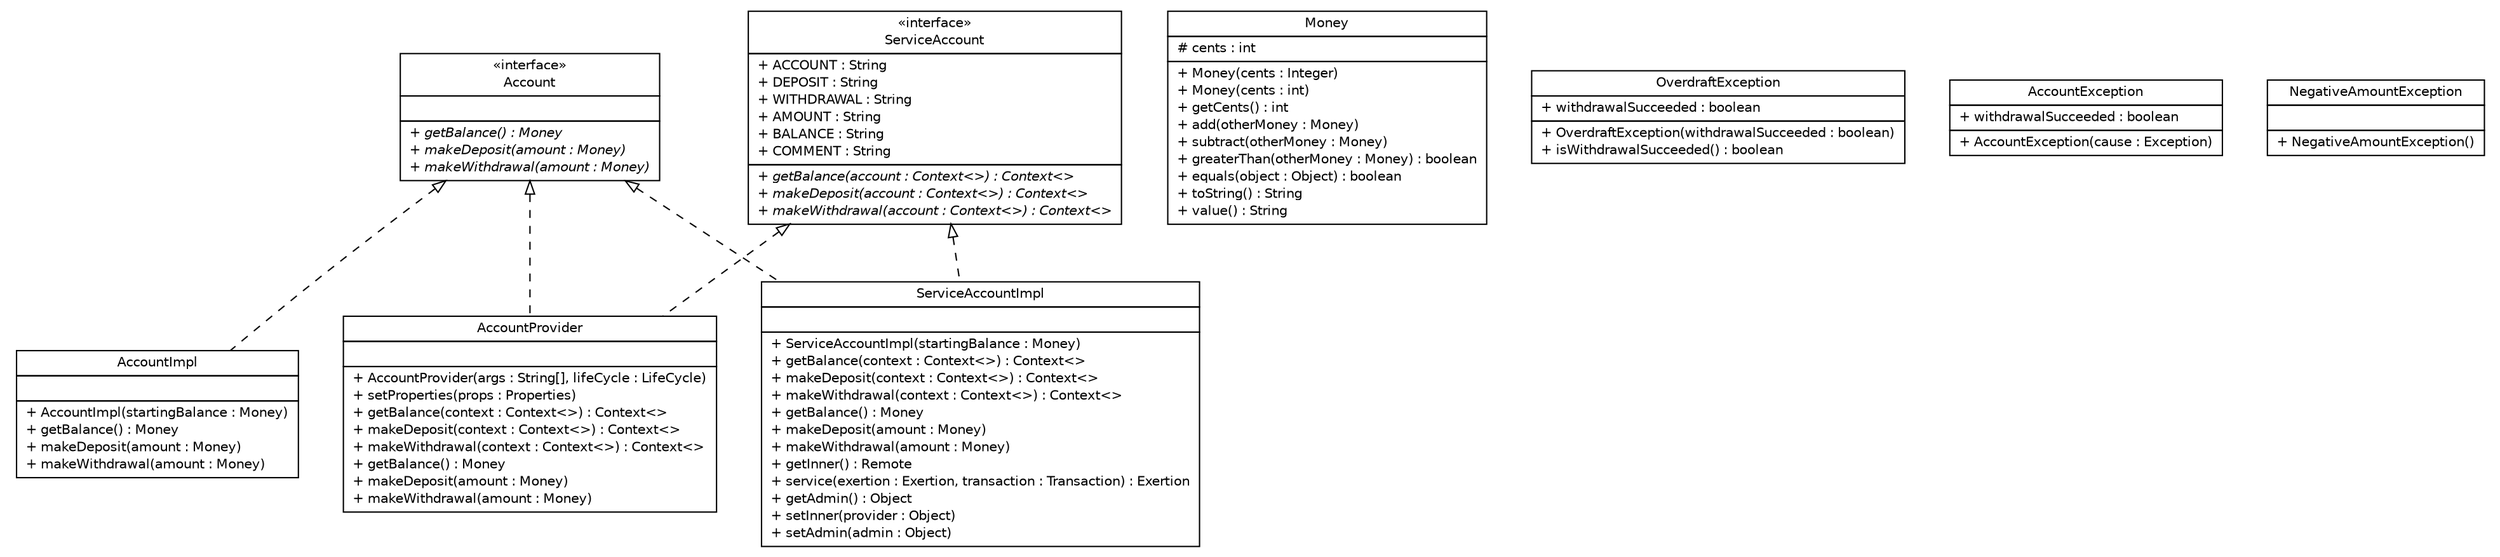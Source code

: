 #!/usr/local/bin/dot
#
# Class diagram 
# Generated by UMLGraph version R5_6 (http://www.umlgraph.org/)
#

digraph G {
	edge [fontname="Helvetica",fontsize=10,labelfontname="Helvetica",labelfontsize=10];
	node [fontname="Helvetica",fontsize=10,shape=plaintext];
	nodesep=0.25;
	ranksep=0.5;
	// sorcer.account.provider.AccountImpl
	c83550 [label=<<table title="sorcer.account.provider.AccountImpl" border="0" cellborder="1" cellspacing="0" cellpadding="2" port="p" href="./AccountImpl.html">
		<tr><td><table border="0" cellspacing="0" cellpadding="1">
<tr><td align="center" balign="center"> AccountImpl </td></tr>
		</table></td></tr>
		<tr><td><table border="0" cellspacing="0" cellpadding="1">
<tr><td align="left" balign="left">  </td></tr>
		</table></td></tr>
		<tr><td><table border="0" cellspacing="0" cellpadding="1">
<tr><td align="left" balign="left"> + AccountImpl(startingBalance : Money) </td></tr>
<tr><td align="left" balign="left"> + getBalance() : Money </td></tr>
<tr><td align="left" balign="left"> + makeDeposit(amount : Money) </td></tr>
<tr><td align="left" balign="left"> + makeWithdrawal(amount : Money) </td></tr>
		</table></td></tr>
		</table>>, URL="./AccountImpl.html", fontname="Helvetica", fontcolor="black", fontsize=10.0];
	// sorcer.account.provider.ServiceAccountImpl
	c83551 [label=<<table title="sorcer.account.provider.ServiceAccountImpl" border="0" cellborder="1" cellspacing="0" cellpadding="2" port="p" href="./ServiceAccountImpl.html">
		<tr><td><table border="0" cellspacing="0" cellpadding="1">
<tr><td align="center" balign="center"> ServiceAccountImpl </td></tr>
		</table></td></tr>
		<tr><td><table border="0" cellspacing="0" cellpadding="1">
<tr><td align="left" balign="left">  </td></tr>
		</table></td></tr>
		<tr><td><table border="0" cellspacing="0" cellpadding="1">
<tr><td align="left" balign="left"> + ServiceAccountImpl(startingBalance : Money) </td></tr>
<tr><td align="left" balign="left"> + getBalance(context : Context&lt;&gt;) : Context&lt;&gt; </td></tr>
<tr><td align="left" balign="left"> + makeDeposit(context : Context&lt;&gt;) : Context&lt;&gt; </td></tr>
<tr><td align="left" balign="left"> + makeWithdrawal(context : Context&lt;&gt;) : Context&lt;&gt; </td></tr>
<tr><td align="left" balign="left"> + getBalance() : Money </td></tr>
<tr><td align="left" balign="left"> + makeDeposit(amount : Money) </td></tr>
<tr><td align="left" balign="left"> + makeWithdrawal(amount : Money) </td></tr>
<tr><td align="left" balign="left"> + getInner() : Remote </td></tr>
<tr><td align="left" balign="left"> + service(exertion : Exertion, transaction : Transaction) : Exertion </td></tr>
<tr><td align="left" balign="left"> + getAdmin() : Object </td></tr>
<tr><td align="left" balign="left"> + setInner(provider : Object) </td></tr>
<tr><td align="left" balign="left"> + setAdmin(admin : Object) </td></tr>
		</table></td></tr>
		</table>>, URL="./ServiceAccountImpl.html", fontname="Helvetica", fontcolor="black", fontsize=10.0];
	// sorcer.account.provider.AccountProvider
	c83552 [label=<<table title="sorcer.account.provider.AccountProvider" border="0" cellborder="1" cellspacing="0" cellpadding="2" port="p" href="./AccountProvider.html">
		<tr><td><table border="0" cellspacing="0" cellpadding="1">
<tr><td align="center" balign="center"> AccountProvider </td></tr>
		</table></td></tr>
		<tr><td><table border="0" cellspacing="0" cellpadding="1">
<tr><td align="left" balign="left">  </td></tr>
		</table></td></tr>
		<tr><td><table border="0" cellspacing="0" cellpadding="1">
<tr><td align="left" balign="left"> + AccountProvider(args : String[], lifeCycle : LifeCycle) </td></tr>
<tr><td align="left" balign="left"> + setProperties(props : Properties) </td></tr>
<tr><td align="left" balign="left"> + getBalance(context : Context&lt;&gt;) : Context&lt;&gt; </td></tr>
<tr><td align="left" balign="left"> + makeDeposit(context : Context&lt;&gt;) : Context&lt;&gt; </td></tr>
<tr><td align="left" balign="left"> + makeWithdrawal(context : Context&lt;&gt;) : Context&lt;&gt; </td></tr>
<tr><td align="left" balign="left"> + getBalance() : Money </td></tr>
<tr><td align="left" balign="left"> + makeDeposit(amount : Money) </td></tr>
<tr><td align="left" balign="left"> + makeWithdrawal(amount : Money) </td></tr>
		</table></td></tr>
		</table>>, URL="./AccountProvider.html", fontname="Helvetica", fontcolor="black", fontsize=10.0];
	// sorcer.account.provider.Money
	c83553 [label=<<table title="sorcer.account.provider.Money" border="0" cellborder="1" cellspacing="0" cellpadding="2" port="p" href="./Money.html">
		<tr><td><table border="0" cellspacing="0" cellpadding="1">
<tr><td align="center" balign="center"> Money </td></tr>
		</table></td></tr>
		<tr><td><table border="0" cellspacing="0" cellpadding="1">
<tr><td align="left" balign="left"> # cents : int </td></tr>
		</table></td></tr>
		<tr><td><table border="0" cellspacing="0" cellpadding="1">
<tr><td align="left" balign="left"> + Money(cents : Integer) </td></tr>
<tr><td align="left" balign="left"> + Money(cents : int) </td></tr>
<tr><td align="left" balign="left"> + getCents() : int </td></tr>
<tr><td align="left" balign="left"> + add(otherMoney : Money) </td></tr>
<tr><td align="left" balign="left"> + subtract(otherMoney : Money) </td></tr>
<tr><td align="left" balign="left"> + greaterThan(otherMoney : Money) : boolean </td></tr>
<tr><td align="left" balign="left"> + equals(object : Object) : boolean </td></tr>
<tr><td align="left" balign="left"> + toString() : String </td></tr>
<tr><td align="left" balign="left"> + value() : String </td></tr>
		</table></td></tr>
		</table>>, URL="./Money.html", fontname="Helvetica", fontcolor="black", fontsize=10.0];
	// sorcer.account.provider.OverdraftException
	c83554 [label=<<table title="sorcer.account.provider.OverdraftException" border="0" cellborder="1" cellspacing="0" cellpadding="2" port="p" href="./OverdraftException.html">
		<tr><td><table border="0" cellspacing="0" cellpadding="1">
<tr><td align="center" balign="center"> OverdraftException </td></tr>
		</table></td></tr>
		<tr><td><table border="0" cellspacing="0" cellpadding="1">
<tr><td align="left" balign="left"> + withdrawalSucceeded : boolean </td></tr>
		</table></td></tr>
		<tr><td><table border="0" cellspacing="0" cellpadding="1">
<tr><td align="left" balign="left"> + OverdraftException(withdrawalSucceeded : boolean) </td></tr>
<tr><td align="left" balign="left"> + isWithdrawalSucceeded() : boolean </td></tr>
		</table></td></tr>
		</table>>, URL="./OverdraftException.html", fontname="Helvetica", fontcolor="black", fontsize=10.0];
	// sorcer.account.provider.ServiceAccount
	c83555 [label=<<table title="sorcer.account.provider.ServiceAccount" border="0" cellborder="1" cellspacing="0" cellpadding="2" port="p" href="./ServiceAccount.html">
		<tr><td><table border="0" cellspacing="0" cellpadding="1">
<tr><td align="center" balign="center"> &#171;interface&#187; </td></tr>
<tr><td align="center" balign="center"> ServiceAccount </td></tr>
		</table></td></tr>
		<tr><td><table border="0" cellspacing="0" cellpadding="1">
<tr><td align="left" balign="left"> + ACCOUNT : String </td></tr>
<tr><td align="left" balign="left"> + DEPOSIT : String </td></tr>
<tr><td align="left" balign="left"> + WITHDRAWAL : String </td></tr>
<tr><td align="left" balign="left"> + AMOUNT : String </td></tr>
<tr><td align="left" balign="left"> + BALANCE : String </td></tr>
<tr><td align="left" balign="left"> + COMMENT : String </td></tr>
		</table></td></tr>
		<tr><td><table border="0" cellspacing="0" cellpadding="1">
<tr><td align="left" balign="left"><font face="Helvetica-Oblique" point-size="10.0"> + getBalance(account : Context&lt;&gt;) : Context&lt;&gt; </font></td></tr>
<tr><td align="left" balign="left"><font face="Helvetica-Oblique" point-size="10.0"> + makeDeposit(account : Context&lt;&gt;) : Context&lt;&gt; </font></td></tr>
<tr><td align="left" balign="left"><font face="Helvetica-Oblique" point-size="10.0"> + makeWithdrawal(account : Context&lt;&gt;) : Context&lt;&gt; </font></td></tr>
		</table></td></tr>
		</table>>, URL="./ServiceAccount.html", fontname="Helvetica", fontcolor="black", fontsize=10.0];
	// sorcer.account.provider.AccountException
	c83556 [label=<<table title="sorcer.account.provider.AccountException" border="0" cellborder="1" cellspacing="0" cellpadding="2" port="p" href="./AccountException.html">
		<tr><td><table border="0" cellspacing="0" cellpadding="1">
<tr><td align="center" balign="center"> AccountException </td></tr>
		</table></td></tr>
		<tr><td><table border="0" cellspacing="0" cellpadding="1">
<tr><td align="left" balign="left"> + withdrawalSucceeded : boolean </td></tr>
		</table></td></tr>
		<tr><td><table border="0" cellspacing="0" cellpadding="1">
<tr><td align="left" balign="left"> + AccountException(cause : Exception) </td></tr>
		</table></td></tr>
		</table>>, URL="./AccountException.html", fontname="Helvetica", fontcolor="black", fontsize=10.0];
	// sorcer.account.provider.Account
	c83557 [label=<<table title="sorcer.account.provider.Account" border="0" cellborder="1" cellspacing="0" cellpadding="2" port="p" href="./Account.html">
		<tr><td><table border="0" cellspacing="0" cellpadding="1">
<tr><td align="center" balign="center"> &#171;interface&#187; </td></tr>
<tr><td align="center" balign="center"> Account </td></tr>
		</table></td></tr>
		<tr><td><table border="0" cellspacing="0" cellpadding="1">
<tr><td align="left" balign="left">  </td></tr>
		</table></td></tr>
		<tr><td><table border="0" cellspacing="0" cellpadding="1">
<tr><td align="left" balign="left"><font face="Helvetica-Oblique" point-size="10.0"> + getBalance() : Money </font></td></tr>
<tr><td align="left" balign="left"><font face="Helvetica-Oblique" point-size="10.0"> + makeDeposit(amount : Money) </font></td></tr>
<tr><td align="left" balign="left"><font face="Helvetica-Oblique" point-size="10.0"> + makeWithdrawal(amount : Money) </font></td></tr>
		</table></td></tr>
		</table>>, URL="./Account.html", fontname="Helvetica", fontcolor="black", fontsize=10.0];
	// sorcer.account.provider.NegativeAmountException
	c83558 [label=<<table title="sorcer.account.provider.NegativeAmountException" border="0" cellborder="1" cellspacing="0" cellpadding="2" port="p" href="./NegativeAmountException.html">
		<tr><td><table border="0" cellspacing="0" cellpadding="1">
<tr><td align="center" balign="center"> NegativeAmountException </td></tr>
		</table></td></tr>
		<tr><td><table border="0" cellspacing="0" cellpadding="1">
<tr><td align="left" balign="left">  </td></tr>
		</table></td></tr>
		<tr><td><table border="0" cellspacing="0" cellpadding="1">
<tr><td align="left" balign="left"> + NegativeAmountException() </td></tr>
		</table></td></tr>
		</table>>, URL="./NegativeAmountException.html", fontname="Helvetica", fontcolor="black", fontsize=10.0];
	//sorcer.account.provider.AccountImpl implements sorcer.account.provider.Account
	c83557:p -> c83550:p [dir=back,arrowtail=empty,style=dashed];
	//sorcer.account.provider.ServiceAccountImpl implements sorcer.account.provider.Account
	c83557:p -> c83551:p [dir=back,arrowtail=empty,style=dashed];
	//sorcer.account.provider.ServiceAccountImpl implements sorcer.account.provider.ServiceAccount
	c83555:p -> c83551:p [dir=back,arrowtail=empty,style=dashed];
	//sorcer.account.provider.AccountProvider implements sorcer.account.provider.Account
	c83557:p -> c83552:p [dir=back,arrowtail=empty,style=dashed];
	//sorcer.account.provider.AccountProvider implements sorcer.account.provider.ServiceAccount
	c83555:p -> c83552:p [dir=back,arrowtail=empty,style=dashed];
}

